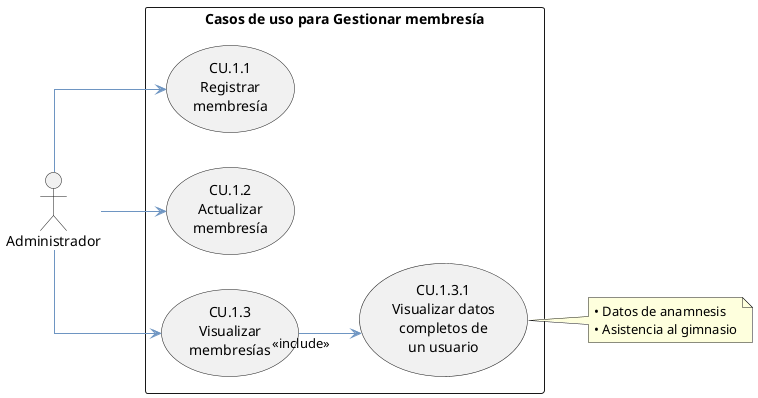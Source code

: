 @startuml
left to right direction
skinparam packageStyle rectangle

' Estilos personalizados para coherencia visual
skinparam classAttributeIconSize 8
skinparam classFontSize 16
skinparam classFontName "Arial"
skinparam classBorderColor #212837
skinparam classHeaderFontColor #FFFFFF
skinparam classHeaderBackgroundColor #8BB9E6
skinparam classArrowColor #6E95C2
skinparam linetype ortho

actor Administrador

rectangle "Casos de uso para Gestionar membresía" {
    usecase "CU.1.1\nRegistrar\nmembresía" as CU11
    usecase "CU.1.2\nActualizar\nmembresía" as CU12
    usecase "CU.1.3\nVisualizar\nmembresías" as CU13
    usecase "CU.1.3.1\nVisualizar datos\ncompletos de\nun usuario" as CU131
}

Administrador --> CU11
Administrador --> CU12
Administrador --> CU13

CU13 --> CU131 : <<include>>

note right of CU131
  • Datos de anamnesis
  • Asistencia al gimnasio
end note

@enduml
